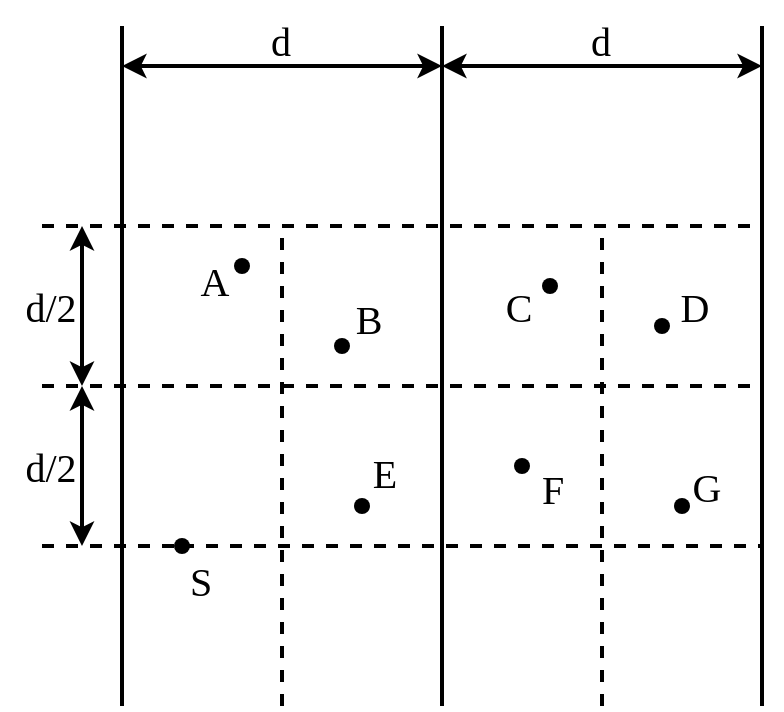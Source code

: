 <mxfile version="23.0.2" type="device">
  <diagram id="Z_zdd6HOmSfO_RuS-A_o" name="第 1 页">
    <mxGraphModel dx="774" dy="498" grid="1" gridSize="10" guides="1" tooltips="1" connect="1" arrows="1" fold="1" page="1" pageScale="1" pageWidth="827" pageHeight="1169" math="0" shadow="0">
      <root>
        <mxCell id="0" />
        <mxCell id="1" parent="0" />
        <mxCell id="XrAJ_74aqGaD0sXQ9snv-1" value="" style="endArrow=none;html=1;rounded=0;strokeWidth=2;" edge="1" parent="1">
          <mxGeometry width="50" height="50" relative="1" as="geometry">
            <mxPoint x="400" y="400" as="sourcePoint" />
            <mxPoint x="400" y="60" as="targetPoint" />
          </mxGeometry>
        </mxCell>
        <mxCell id="XrAJ_74aqGaD0sXQ9snv-2" value="" style="endArrow=none;html=1;rounded=0;strokeWidth=2;" edge="1" parent="1">
          <mxGeometry width="50" height="50" relative="1" as="geometry">
            <mxPoint x="240" y="400" as="sourcePoint" />
            <mxPoint x="240" y="60" as="targetPoint" />
          </mxGeometry>
        </mxCell>
        <mxCell id="XrAJ_74aqGaD0sXQ9snv-3" value="" style="endArrow=none;html=1;rounded=0;strokeWidth=2;" edge="1" parent="1">
          <mxGeometry width="50" height="50" relative="1" as="geometry">
            <mxPoint x="560" y="400" as="sourcePoint" />
            <mxPoint x="560" y="60" as="targetPoint" />
          </mxGeometry>
        </mxCell>
        <mxCell id="XrAJ_74aqGaD0sXQ9snv-4" value="" style="endArrow=none;dashed=1;html=1;rounded=0;strokeWidth=2;" edge="1" parent="1">
          <mxGeometry width="50" height="50" relative="1" as="geometry">
            <mxPoint x="200" y="160" as="sourcePoint" />
            <mxPoint x="560" y="160" as="targetPoint" />
          </mxGeometry>
        </mxCell>
        <mxCell id="XrAJ_74aqGaD0sXQ9snv-5" value="" style="endArrow=none;dashed=1;html=1;rounded=0;strokeWidth=2;" edge="1" parent="1">
          <mxGeometry width="50" height="50" relative="1" as="geometry">
            <mxPoint x="200" y="240" as="sourcePoint" />
            <mxPoint x="560" y="240" as="targetPoint" />
          </mxGeometry>
        </mxCell>
        <mxCell id="XrAJ_74aqGaD0sXQ9snv-6" value="" style="endArrow=none;dashed=1;html=1;rounded=0;strokeWidth=2;" edge="1" parent="1" source="XrAJ_74aqGaD0sXQ9snv-24">
          <mxGeometry width="50" height="50" relative="1" as="geometry">
            <mxPoint x="200" y="320" as="sourcePoint" />
            <mxPoint x="560" y="320" as="targetPoint" />
          </mxGeometry>
        </mxCell>
        <mxCell id="XrAJ_74aqGaD0sXQ9snv-7" value="" style="endArrow=none;dashed=1;html=1;rounded=0;strokeWidth=2;" edge="1" parent="1">
          <mxGeometry width="50" height="50" relative="1" as="geometry">
            <mxPoint x="320" y="400" as="sourcePoint" />
            <mxPoint x="320" y="160" as="targetPoint" />
          </mxGeometry>
        </mxCell>
        <mxCell id="XrAJ_74aqGaD0sXQ9snv-8" value="" style="endArrow=none;dashed=1;html=1;rounded=0;strokeWidth=2;" edge="1" parent="1">
          <mxGeometry width="50" height="50" relative="1" as="geometry">
            <mxPoint x="480" y="400" as="sourcePoint" />
            <mxPoint x="480" y="160" as="targetPoint" />
          </mxGeometry>
        </mxCell>
        <mxCell id="XrAJ_74aqGaD0sXQ9snv-9" value="" style="endArrow=classic;startArrow=classic;html=1;rounded=0;strokeWidth=2;" edge="1" parent="1">
          <mxGeometry width="50" height="50" relative="1" as="geometry">
            <mxPoint x="240" y="80" as="sourcePoint" />
            <mxPoint x="400" y="80" as="targetPoint" />
          </mxGeometry>
        </mxCell>
        <mxCell id="XrAJ_74aqGaD0sXQ9snv-10" value="" style="endArrow=classic;startArrow=classic;html=1;rounded=0;strokeWidth=2;" edge="1" parent="1">
          <mxGeometry width="50" height="50" relative="1" as="geometry">
            <mxPoint x="400" y="80" as="sourcePoint" />
            <mxPoint x="560" y="80" as="targetPoint" />
          </mxGeometry>
        </mxCell>
        <mxCell id="XrAJ_74aqGaD0sXQ9snv-13" value="&lt;font style=&quot;font-size: 20px;&quot; face=&quot;Times New Roman&quot;&gt;d&lt;/font&gt;" style="text;html=1;align=center;verticalAlign=middle;resizable=0;points=[];autosize=1;strokeColor=none;fillColor=none;" vertex="1" parent="1">
          <mxGeometry x="304" y="47" width="30" height="40" as="geometry" />
        </mxCell>
        <mxCell id="XrAJ_74aqGaD0sXQ9snv-14" value="&lt;font style=&quot;font-size: 20px;&quot; face=&quot;Times New Roman&quot;&gt;d&lt;/font&gt;" style="text;html=1;align=center;verticalAlign=middle;resizable=0;points=[];autosize=1;strokeColor=none;fillColor=none;" vertex="1" parent="1">
          <mxGeometry x="464" y="47" width="30" height="40" as="geometry" />
        </mxCell>
        <mxCell id="XrAJ_74aqGaD0sXQ9snv-15" value="" style="endArrow=classic;startArrow=classic;html=1;rounded=0;strokeWidth=2;" edge="1" parent="1">
          <mxGeometry width="50" height="50" relative="1" as="geometry">
            <mxPoint x="220" y="240" as="sourcePoint" />
            <mxPoint x="220" y="160" as="targetPoint" />
          </mxGeometry>
        </mxCell>
        <mxCell id="XrAJ_74aqGaD0sXQ9snv-16" value="" style="endArrow=classic;startArrow=classic;html=1;rounded=0;strokeWidth=2;" edge="1" parent="1">
          <mxGeometry width="50" height="50" relative="1" as="geometry">
            <mxPoint x="220" y="320" as="sourcePoint" />
            <mxPoint x="220" y="240" as="targetPoint" />
          </mxGeometry>
        </mxCell>
        <mxCell id="XrAJ_74aqGaD0sXQ9snv-20" value="&lt;font style=&quot;font-size: 20px;&quot; face=&quot;Times New Roman&quot;&gt;d/2&lt;/font&gt;" style="text;html=1;align=center;verticalAlign=middle;resizable=0;points=[];autosize=1;strokeColor=none;fillColor=none;" vertex="1" parent="1">
          <mxGeometry x="179" y="180" width="50" height="40" as="geometry" />
        </mxCell>
        <mxCell id="XrAJ_74aqGaD0sXQ9snv-21" value="&lt;font style=&quot;font-size: 20px;&quot; face=&quot;Times New Roman&quot;&gt;d/2&lt;/font&gt;" style="text;html=1;align=center;verticalAlign=middle;resizable=0;points=[];autosize=1;strokeColor=none;fillColor=none;" vertex="1" parent="1">
          <mxGeometry x="179" y="260" width="50" height="40" as="geometry" />
        </mxCell>
        <mxCell id="XrAJ_74aqGaD0sXQ9snv-22" value="" style="shape=waypoint;sketch=0;fillStyle=solid;size=6;pointerEvents=1;points=[];fillColor=none;resizable=0;rotatable=0;perimeter=centerPerimeter;snapToPoint=1;strokeWidth=2;" vertex="1" parent="1">
          <mxGeometry x="290" y="170" width="20" height="20" as="geometry" />
        </mxCell>
        <mxCell id="XrAJ_74aqGaD0sXQ9snv-23" value="" style="shape=waypoint;sketch=0;fillStyle=solid;size=6;pointerEvents=1;points=[];fillColor=none;resizable=0;rotatable=0;perimeter=centerPerimeter;snapToPoint=1;strokeWidth=2;" vertex="1" parent="1">
          <mxGeometry x="340" y="210" width="20" height="20" as="geometry" />
        </mxCell>
        <mxCell id="XrAJ_74aqGaD0sXQ9snv-25" value="" style="endArrow=none;dashed=1;html=1;rounded=0;strokeWidth=2;" edge="1" parent="1" target="XrAJ_74aqGaD0sXQ9snv-24">
          <mxGeometry width="50" height="50" relative="1" as="geometry">
            <mxPoint x="200" y="320" as="sourcePoint" />
            <mxPoint x="560" y="320" as="targetPoint" />
          </mxGeometry>
        </mxCell>
        <mxCell id="XrAJ_74aqGaD0sXQ9snv-24" value="" style="shape=waypoint;sketch=0;fillStyle=solid;size=6;pointerEvents=1;points=[];fillColor=none;resizable=0;rotatable=0;perimeter=centerPerimeter;snapToPoint=1;strokeWidth=2;" vertex="1" parent="1">
          <mxGeometry x="260" y="310" width="20" height="20" as="geometry" />
        </mxCell>
        <mxCell id="XrAJ_74aqGaD0sXQ9snv-26" value="" style="shape=waypoint;sketch=0;fillStyle=solid;size=6;pointerEvents=1;points=[];fillColor=none;resizable=0;rotatable=0;perimeter=centerPerimeter;snapToPoint=1;strokeWidth=2;" vertex="1" parent="1">
          <mxGeometry x="350" y="290" width="20" height="20" as="geometry" />
        </mxCell>
        <mxCell id="XrAJ_74aqGaD0sXQ9snv-27" value="" style="shape=waypoint;sketch=0;fillStyle=solid;size=6;pointerEvents=1;points=[];fillColor=none;resizable=0;rotatable=0;perimeter=centerPerimeter;snapToPoint=1;strokeWidth=2;" vertex="1" parent="1">
          <mxGeometry x="444" y="180" width="20" height="20" as="geometry" />
        </mxCell>
        <mxCell id="XrAJ_74aqGaD0sXQ9snv-28" value="" style="shape=waypoint;sketch=0;fillStyle=solid;size=6;pointerEvents=1;points=[];fillColor=none;resizable=0;rotatable=0;perimeter=centerPerimeter;snapToPoint=1;strokeWidth=2;" vertex="1" parent="1">
          <mxGeometry x="500" y="200" width="20" height="20" as="geometry" />
        </mxCell>
        <mxCell id="XrAJ_74aqGaD0sXQ9snv-29" value="" style="shape=waypoint;sketch=0;fillStyle=solid;size=6;pointerEvents=1;points=[];fillColor=none;resizable=0;rotatable=0;perimeter=centerPerimeter;snapToPoint=1;strokeWidth=2;" vertex="1" parent="1">
          <mxGeometry x="430" y="270" width="20" height="20" as="geometry" />
        </mxCell>
        <mxCell id="XrAJ_74aqGaD0sXQ9snv-30" value="" style="shape=waypoint;sketch=0;fillStyle=solid;size=6;pointerEvents=1;points=[];fillColor=none;resizable=0;rotatable=0;perimeter=centerPerimeter;snapToPoint=1;strokeWidth=2;" vertex="1" parent="1">
          <mxGeometry x="510" y="290" width="20" height="20" as="geometry" />
        </mxCell>
        <mxCell id="XrAJ_74aqGaD0sXQ9snv-33" value="&lt;font style=&quot;font-size: 20px;&quot; face=&quot;Times New Roman&quot;&gt;A&lt;/font&gt;" style="text;html=1;align=center;verticalAlign=middle;resizable=0;points=[];autosize=1;strokeColor=none;fillColor=none;" vertex="1" parent="1">
          <mxGeometry x="266" y="167" width="40" height="40" as="geometry" />
        </mxCell>
        <mxCell id="XrAJ_74aqGaD0sXQ9snv-34" value="&lt;font style=&quot;font-size: 20px;&quot; face=&quot;Times New Roman&quot;&gt;B&lt;/font&gt;" style="text;html=1;align=center;verticalAlign=middle;resizable=0;points=[];autosize=1;strokeColor=none;fillColor=none;" vertex="1" parent="1">
          <mxGeometry x="343" y="186" width="40" height="40" as="geometry" />
        </mxCell>
        <mxCell id="XrAJ_74aqGaD0sXQ9snv-37" value="&lt;font style=&quot;font-size: 20px;&quot; face=&quot;Times New Roman&quot;&gt;C&lt;/font&gt;" style="text;html=1;align=center;verticalAlign=middle;resizable=0;points=[];autosize=1;strokeColor=none;fillColor=none;" vertex="1" parent="1">
          <mxGeometry x="418" y="180" width="40" height="40" as="geometry" />
        </mxCell>
        <mxCell id="XrAJ_74aqGaD0sXQ9snv-38" value="&lt;font style=&quot;font-size: 20px;&quot; face=&quot;Times New Roman&quot;&gt;D&lt;/font&gt;" style="text;html=1;align=center;verticalAlign=middle;resizable=0;points=[];autosize=1;strokeColor=none;fillColor=none;" vertex="1" parent="1">
          <mxGeometry x="506" y="180" width="40" height="40" as="geometry" />
        </mxCell>
        <mxCell id="XrAJ_74aqGaD0sXQ9snv-39" value="&lt;font style=&quot;font-size: 20px;&quot; face=&quot;Times New Roman&quot;&gt;E&lt;/font&gt;" style="text;html=1;align=center;verticalAlign=middle;resizable=0;points=[];autosize=1;strokeColor=none;fillColor=none;" vertex="1" parent="1">
          <mxGeometry x="351" y="263" width="40" height="40" as="geometry" />
        </mxCell>
        <mxCell id="XrAJ_74aqGaD0sXQ9snv-40" value="&lt;font style=&quot;font-size: 20px;&quot; face=&quot;Times New Roman&quot;&gt;F&lt;/font&gt;" style="text;html=1;align=center;verticalAlign=middle;resizable=0;points=[];autosize=1;strokeColor=none;fillColor=none;" vertex="1" parent="1">
          <mxGeometry x="440" y="271" width="30" height="40" as="geometry" />
        </mxCell>
        <mxCell id="XrAJ_74aqGaD0sXQ9snv-42" value="&lt;font style=&quot;font-size: 20px;&quot; face=&quot;Times New Roman&quot;&gt;G&lt;/font&gt;" style="text;html=1;align=center;verticalAlign=middle;resizable=0;points=[];autosize=1;strokeColor=none;fillColor=none;" vertex="1" parent="1">
          <mxGeometry x="512" y="270" width="40" height="40" as="geometry" />
        </mxCell>
        <mxCell id="XrAJ_74aqGaD0sXQ9snv-43" value="&lt;font style=&quot;font-size: 20px;&quot; face=&quot;Times New Roman&quot;&gt;S&lt;/font&gt;" style="text;html=1;align=center;verticalAlign=middle;resizable=0;points=[];autosize=1;strokeColor=none;fillColor=none;" vertex="1" parent="1">
          <mxGeometry x="264" y="317" width="30" height="40" as="geometry" />
        </mxCell>
      </root>
    </mxGraphModel>
  </diagram>
</mxfile>
